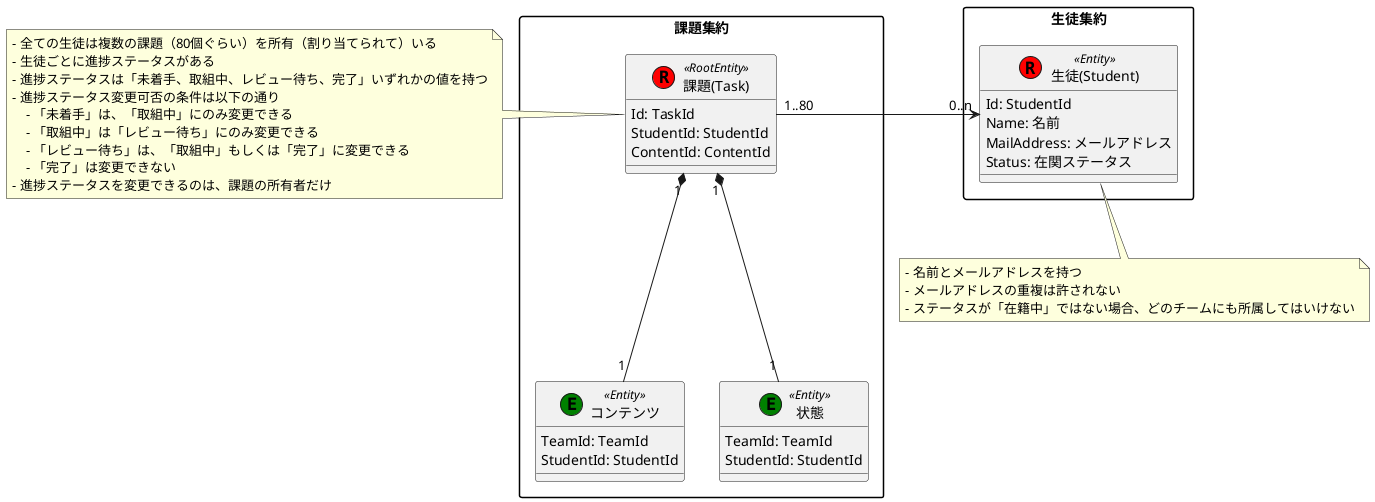 ' https://little-hands.hatenablog.com/entry/2019/05/11/genba-ddd-handson
@startuml プラハチャレンジ進捗管理システム

skinparam packageStyle rectangle

' 1. エンティティの定義
package 生徒集約 {
    class "生徒(Student)" as Student << (R, Red) Entity >>  {
        Id: StudentId
        Name: 名前
        MailAddress: メールアドレス
        Status: 在関ステータス
    }
}

package 課題集約 {
    class "課題(Task)" as Task  << (R,red) RootEntity >> {
        Id: TaskId
        StudentId: StudentId
        ContentId: ContentId
    }

    class "コンテンツ" as TaskContent << (E, green) Entity >>  {
        TeamId: TeamId
        StudentId: StudentId
    }

    class "状態" as TaskStatus << (E, green) Entity >>  {
        TeamId: TeamId
        StudentId: StudentId
    }
}

' 3. ルールの追加
note bottom of Student
    - 名前とメールアドレスを持つ
    - メールアドレスの重複は許されない
    - ステータスが「在籍中」ではない場合、どのチームにも所属してはいけない
end note


note left of Task
    - 全ての生徒は複数の課題（80個ぐらい）を所有（割り当てられて）いる
    - 生徒ごとに進捗ステータスがある
    - 進捗ステータスは「未着手、取組中、レビュー待ち、完了」いずれかの値を持つ
    - 進捗ステータス変更可否の条件は以下の通り
        - 「未着手」は、「取組中」にのみ変更できる
        - 「取組中」は「レビュー待ち」にのみ変更できる
        - 「レビュー待ち」は、「取組中」もしくは「完了」に変更できる
        - 「完了」は変更できない
    - 進捗ステータスを変更できるのは、課題の所有者だけ
end note

' 4. 関連性の定義
Task "1..80" -right-> "0..n" Student
Task "1" *--- "1" TaskContent
Task "1" *--- "1" TaskStatus

@enduml
